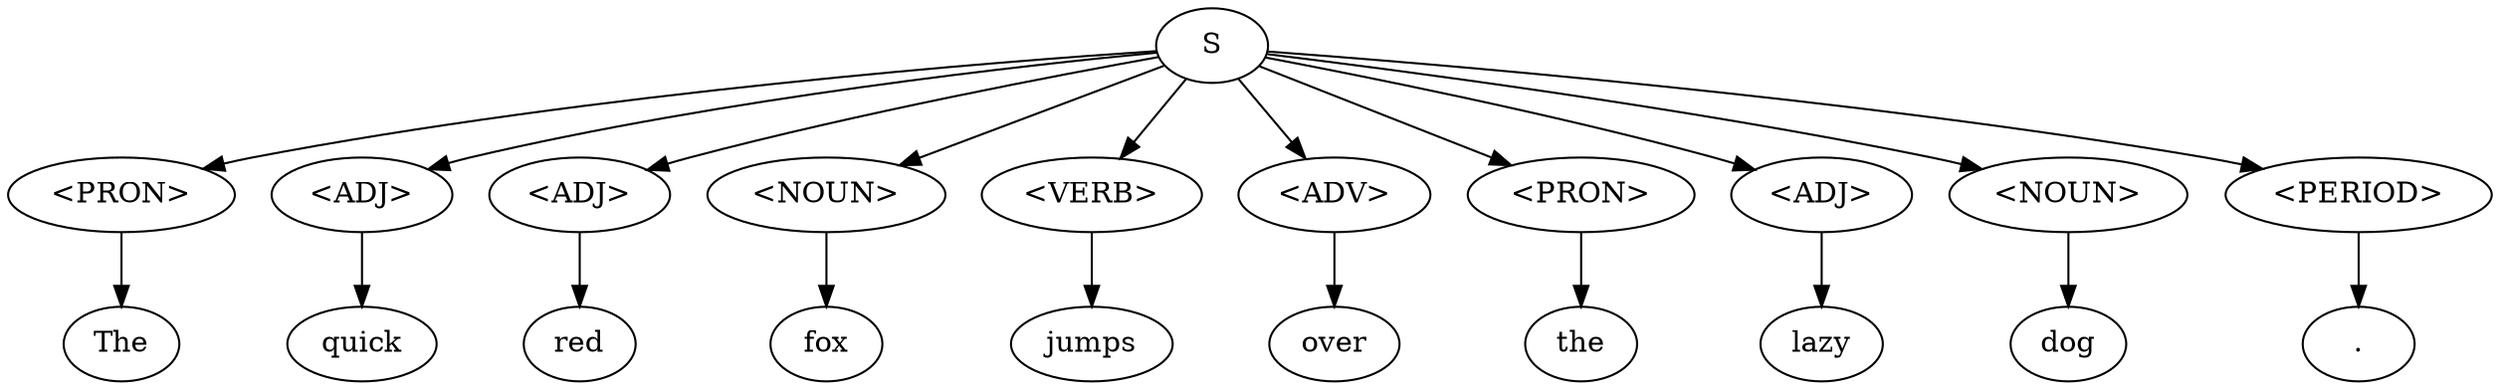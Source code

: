 digraph tree {
    "0x0" [label="S"];
    "0x1" [label="<PRON>"];
    "0x2" [label="The"];
    "0x3" [label="<ADJ>"];
    "0x4" [label="quick"];
    "0x5" [label="<ADJ>"];
    "0x6" [label="red"];
    "0x7" [label="<NOUN>"];
    "0x8" [label="fox"];
    "0x9" [label="<VERB>"];
    "0xa" [label="jumps"];
    "0xb" [label="<ADV>"];
    "0xc" [label="over"];
    "0xd" [label="<PRON>"];
    "0xe" [label="the"];
    "0xf" [label="<ADJ>"];
    "0x10" [label="lazy"];
    "0x11" [label="<NOUN>"];
    "0x12" [label="dog"];
    "0x13" [label="<PERIOD>"];
    "0x14" [label="."];
    "0x0" -> "0x1";
    "0x0" -> "0x3";
    "0x0" -> "0x5";
    "0x0" -> "0x7";
    "0x0" -> "0x9";
    "0x0" -> "0xb";
    "0x0" -> "0xd";
    "0x0" -> "0xf";
    "0x0" -> "0x11";
    "0x0" -> "0x13";
    "0x1" -> "0x2";
    "0x3" -> "0x4";
    "0x5" -> "0x6";
    "0x7" -> "0x8";
    "0x9" -> "0xa";
    "0xb" -> "0xc";
    "0xd" -> "0xe";
    "0xf" -> "0x10";
    "0x11" -> "0x12";
    "0x13" -> "0x14";
}
